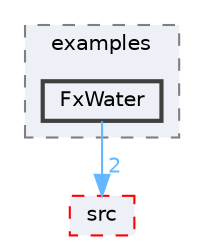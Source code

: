 digraph "FastLED/FastLED/examples/FxWater"
{
 // LATEX_PDF_SIZE
  bgcolor="transparent";
  edge [fontname=Helvetica,fontsize=10,labelfontname=Helvetica,labelfontsize=10];
  node [fontname=Helvetica,fontsize=10,shape=box,height=0.2,width=0.4];
  compound=true
  subgraph clusterdir_999a185a1a47b3a763bb04a7a263eb0d {
    graph [ bgcolor="#edf0f7", pencolor="grey50", label="examples", fontname=Helvetica,fontsize=10 style="filled,dashed", URL="dir_999a185a1a47b3a763bb04a7a263eb0d.html",tooltip=""]
  dir_900f578a0ece25ca868e7622bc1a2808 [label="FxWater", fillcolor="#edf0f7", color="grey25", style="filled,bold", URL="dir_900f578a0ece25ca868e7622bc1a2808.html",tooltip=""];
  }
  dir_e6a3de723047763e6a27a3cab040759e [label="src", fillcolor="#edf0f7", color="red", style="filled,dashed", URL="dir_e6a3de723047763e6a27a3cab040759e.html",tooltip=""];
  dir_900f578a0ece25ca868e7622bc1a2808->dir_e6a3de723047763e6a27a3cab040759e [headlabel="2", labeldistance=1.5 headhref="dir_000043_000075.html" href="dir_000043_000075.html" color="steelblue1" fontcolor="steelblue1"];
}
